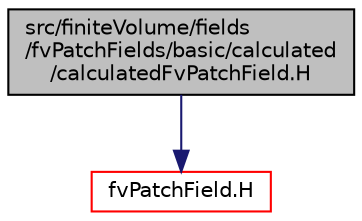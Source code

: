 digraph "src/finiteVolume/fields/fvPatchFields/basic/calculated/calculatedFvPatchField.H"
{
  bgcolor="transparent";
  edge [fontname="Helvetica",fontsize="10",labelfontname="Helvetica",labelfontsize="10"];
  node [fontname="Helvetica",fontsize="10",shape=record];
  Node1 [label="src/finiteVolume/fields\l/fvPatchFields/basic/calculated\l/calculatedFvPatchField.H",height=0.2,width=0.4,color="black", fillcolor="grey75", style="filled", fontcolor="black"];
  Node1 -> Node2 [color="midnightblue",fontsize="10",style="solid",fontname="Helvetica"];
  Node2 [label="fvPatchField.H",height=0.2,width=0.4,color="red",URL="$a05543.html"];
}
